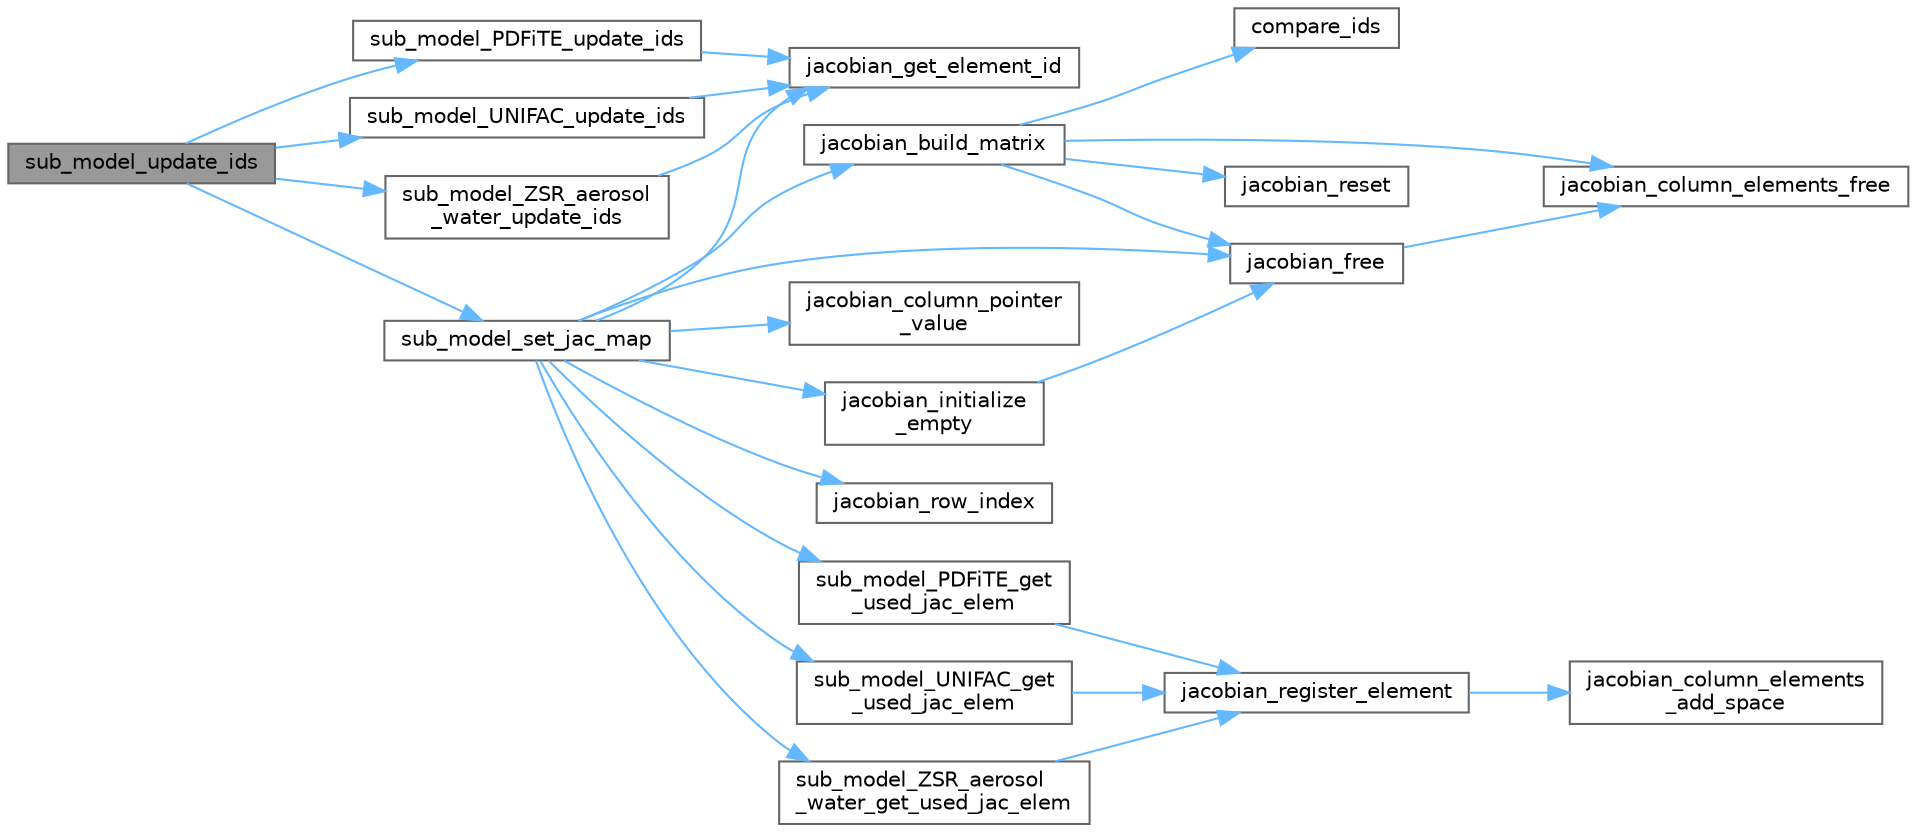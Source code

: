 digraph "sub_model_update_ids"
{
 // LATEX_PDF_SIZE
  bgcolor="transparent";
  edge [fontname=Helvetica,fontsize=10,labelfontname=Helvetica,labelfontsize=10];
  node [fontname=Helvetica,fontsize=10,shape=box,height=0.2,width=0.4];
  rankdir="LR";
  Node1 [label="sub_model_update_ids",height=0.2,width=0.4,color="gray40", fillcolor="grey60", style="filled", fontcolor="black",tooltip="Update the time derivative and Jacobian array ids."];
  Node1 -> Node2 [color="steelblue1",style="solid"];
  Node2 [label="sub_model_PDFiTE_update_ids",height=0.2,width=0.4,color="grey40", fillcolor="white", style="filled",URL="$sub__model___p_d_fi_t_e_8c.html#ad0578f51652ce992842c2e65c8d84e55",tooltip="Update the time derivative and Jacbobian array indices."];
  Node2 -> Node3 [color="steelblue1",style="solid"];
  Node3 [label="jacobian_get_element_id",height=0.2,width=0.4,color="grey40", fillcolor="white", style="filled",URL="$_jacobian_8c.html#a7b43d5884ec62826389d6d739b7f25eb",tooltip="Get an element id in the Jacobian data arrays."];
  Node1 -> Node4 [color="steelblue1",style="solid"];
  Node4 [label="sub_model_set_jac_map",height=0.2,width=0.4,color="grey40", fillcolor="white", style="filled",URL="$sub__model__solver_8c.html#a61bf1cc1ad435b59182e1db138cc1b53",tooltip="Set the map for sub-model interdependence."];
  Node4 -> Node5 [color="steelblue1",style="solid"];
  Node5 [label="jacobian_build_matrix",height=0.2,width=0.4,color="grey40", fillcolor="white", style="filled",URL="$_jacobian_8c.html#a2e954524b21f4e097996b2dc0d3cf999",tooltip="Builds the sparse matrix with the registered elements."];
  Node5 -> Node6 [color="steelblue1",style="solid"];
  Node6 [label="compare_ids",height=0.2,width=0.4,color="grey40", fillcolor="white", style="filled",URL="$_jacobian_8c.html#a87200e2cb129a2b8d8436848760f63d5",tooltip=" "];
  Node5 -> Node7 [color="steelblue1",style="solid"];
  Node7 [label="jacobian_column_elements_free",height=0.2,width=0.4,color="grey40", fillcolor="white", style="filled",URL="$_jacobian_8c.html#a7bc2fe67ae132c04bf45e69934e6be1f",tooltip="Free memory associated with a JacobianColumnElements."];
  Node5 -> Node8 [color="steelblue1",style="solid"];
  Node8 [label="jacobian_free",height=0.2,width=0.4,color="grey40", fillcolor="white", style="filled",URL="$_jacobian_8c.html#a0c0108de18ada97dc46782f7223ceef8",tooltip="Free memory associated with a Jacobian."];
  Node8 -> Node7 [color="steelblue1",style="solid"];
  Node5 -> Node9 [color="steelblue1",style="solid"];
  Node9 [label="jacobian_reset",height=0.2,width=0.4,color="grey40", fillcolor="white", style="filled",URL="$_jacobian_8c.html#a9b50b1fb83f669391bf76726b9c81ead",tooltip="Reset the Jacobian."];
  Node4 -> Node10 [color="steelblue1",style="solid"];
  Node10 [label="jacobian_column_pointer\l_value",height=0.2,width=0.4,color="grey40", fillcolor="white", style="filled",URL="$_jacobian_8c.html#a0a9b073f122e923fe6bad96d0611a4ac",tooltip="Returns the value of a column pointer."];
  Node4 -> Node8 [color="steelblue1",style="solid"];
  Node4 -> Node3 [color="steelblue1",style="solid"];
  Node4 -> Node11 [color="steelblue1",style="solid"];
  Node11 [label="jacobian_initialize\l_empty",height=0.2,width=0.4,color="grey40", fillcolor="white", style="filled",URL="$_jacobian_8c.html#a3ea16d25b8523ab15b3f505fe00e2ed2",tooltip="Initialize the Jacobian."];
  Node11 -> Node8 [color="steelblue1",style="solid"];
  Node4 -> Node12 [color="steelblue1",style="solid"];
  Node12 [label="jacobian_row_index",height=0.2,width=0.4,color="grey40", fillcolor="white", style="filled",URL="$_jacobian_8c.html#ae72fb841b0dd527b9e463e7ce208d856",tooltip="Returns the row for a given Jacobian element."];
  Node4 -> Node13 [color="steelblue1",style="solid"];
  Node13 [label="sub_model_PDFiTE_get\l_used_jac_elem",height=0.2,width=0.4,color="grey40", fillcolor="white", style="filled",URL="$sub__model___p_d_fi_t_e_8c.html#a1c3598c177755e3ca9d3bde1ace7c0e0",tooltip="Flag Jacobian elements used by this sub model."];
  Node13 -> Node14 [color="steelblue1",style="solid"];
  Node14 [label="jacobian_register_element",height=0.2,width=0.4,color="grey40", fillcolor="white", style="filled",URL="$_jacobian_8c.html#aac51ac6b1cf239a84899308dab229441",tooltip="Adds an element to the sparse matrix."];
  Node14 -> Node15 [color="steelblue1",style="solid"];
  Node15 [label="jacobian_column_elements\l_add_space",height=0.2,width=0.4,color="grey40", fillcolor="white", style="filled",URL="$_jacobian_8c.html#ad9cda15d66705739c9d7bdf63c4636a3",tooltip=" "];
  Node4 -> Node16 [color="steelblue1",style="solid"];
  Node16 [label="sub_model_UNIFAC_get\l_used_jac_elem",height=0.2,width=0.4,color="grey40", fillcolor="white", style="filled",URL="$sub__model___u_n_i_f_a_c_8c.html#a6895ac51f6122ce830f30d8b1f09d052",tooltip="Get the Jacobian elements used for a particular row of the matrix."];
  Node16 -> Node14 [color="steelblue1",style="solid"];
  Node4 -> Node17 [color="steelblue1",style="solid"];
  Node17 [label="sub_model_ZSR_aerosol\l_water_get_used_jac_elem",height=0.2,width=0.4,color="grey40", fillcolor="white", style="filled",URL="$sub__model___z_s_r__aerosol__water_8c.html#a0c47a7f4b91fa19f71a1a69237a6754e",tooltip="Flag Jacobian elements used by this sub model."];
  Node17 -> Node14 [color="steelblue1",style="solid"];
  Node1 -> Node18 [color="steelblue1",style="solid"];
  Node18 [label="sub_model_UNIFAC_update_ids",height=0.2,width=0.4,color="grey40", fillcolor="white", style="filled",URL="$sub__model___u_n_i_f_a_c_8c.html#a2674d98846a9c4933d56156ec1f0deb5",tooltip="Update stored ids for elements used within a row of the Jacobian matrix."];
  Node18 -> Node3 [color="steelblue1",style="solid"];
  Node1 -> Node19 [color="steelblue1",style="solid"];
  Node19 [label="sub_model_ZSR_aerosol\l_water_update_ids",height=0.2,width=0.4,color="grey40", fillcolor="white", style="filled",URL="$sub__model___z_s_r__aerosol__water_8c.html#af42c83e6bae3321e17f4bf21620e36ed",tooltip="Update the time derivative and Jacbobian array indices."];
  Node19 -> Node3 [color="steelblue1",style="solid"];
}
